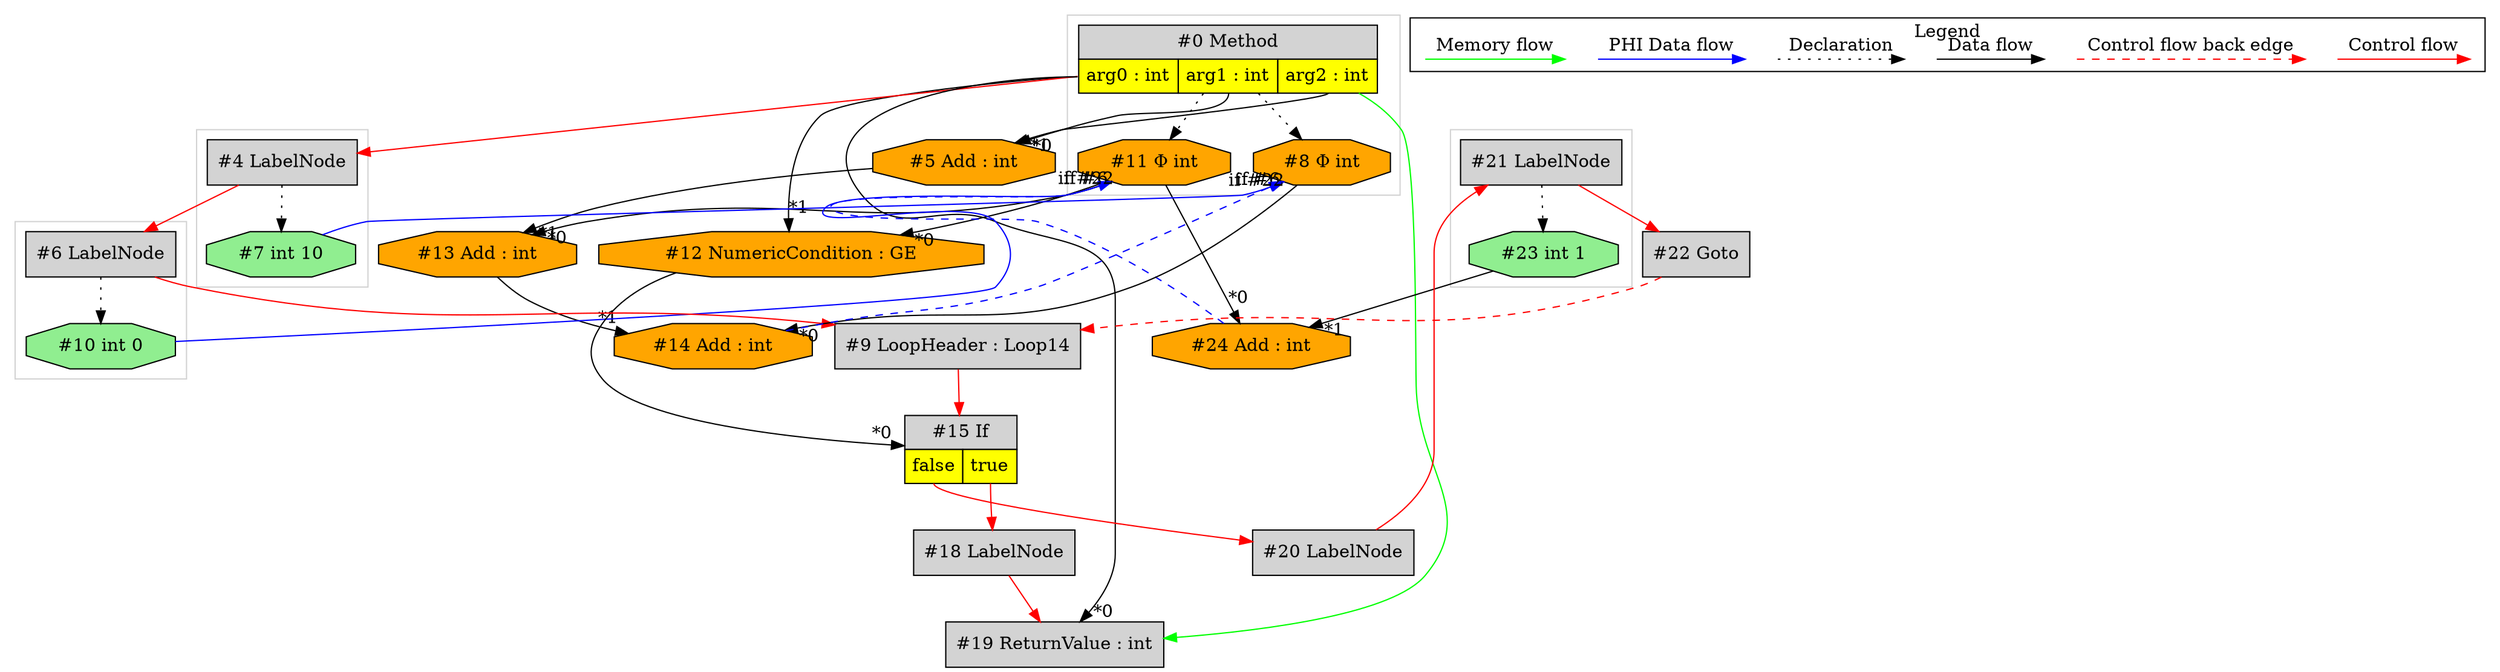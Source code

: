 digraph {
 ordering="in";
 node0[margin="0", label=<<table border="0" cellborder="1" cellspacing="0" cellpadding="5"><tr><td colspan="3">#0 Method</td></tr><tr><td port="prj1" bgcolor="yellow">arg0 : int</td><td port="prj2" bgcolor="yellow">arg1 : int</td><td port="prj3" bgcolor="yellow">arg2 : int</td></tr></table>>,shape=none, fillcolor=lightgrey, style=filled];
 node5[label="#5 Add : int",shape=octagon, fillcolor=orange, style=filled];
 node0:prj2 -> node5[headlabel="*0", labeldistance=2];
 node0:prj3 -> node5[headlabel="*1", labeldistance=2];
 node13[label="#13 Add : int",shape=octagon, fillcolor=orange, style=filled];
 node11 -> node13[headlabel="*0", labeldistance=2];
 node5 -> node13[headlabel="*1", labeldistance=2];
 node11[label="#11 Φ int",shape=octagon, fillcolor=orange, style=filled];
 node0 -> node11[style=dotted];
 node10 -> node11[headlabel="if #6", labeldistance=2, color=blue, constraint=false];
 node24 -> node11[headlabel="if #22", labeldistance=2, color=blue, constraint=false, style=dashed];
 node24[label="#24 Add : int",shape=octagon, fillcolor=orange, style=filled];
 node11 -> node24[headlabel="*0", labeldistance=2];
 node23 -> node24[headlabel="*1", labeldistance=2];
 node23[label="#23 int 1",shape=octagon, fillcolor=lightgreen, style=filled];
 node21 -> node23[style=dotted];
 node21[label="#21 LabelNode",shape=box, fillcolor=lightgrey, style=filled];
 node20 -> node21[labeldistance=2, color=red, fontcolor=red];
 node20[label="#20 LabelNode",shape=box, fillcolor=lightgrey, style=filled];
 node15:prj17 -> node20[labeldistance=2, color=red, fontcolor=red];
 node15[margin="0", label=<<table border="0" cellborder="1" cellspacing="0" cellpadding="5"><tr><td colspan="2">#15 If</td></tr><tr><td port="prj17" bgcolor="yellow">false</td><td port="prj16" bgcolor="yellow">true</td></tr></table>>,shape=none, fillcolor=lightgrey, style=filled];
 node12 -> node15[headlabel="*0", labeldistance=2];
 node9 -> node15[labeldistance=2, color=red, fontcolor=red];
 node9[label="#9 LoopHeader : Loop14",shape=box, fillcolor=lightgrey, style=filled];
 node6 -> node9[labeldistance=2, color=red, fontcolor=red];
 node22 -> node9[labeldistance=2, color=red, fontcolor=red, style=dashed];
 node22[label="#22 Goto",shape=box, fillcolor=lightgrey, style=filled];
 node21 -> node22[labeldistance=2, color=red, fontcolor=red];
 node6[label="#6 LabelNode",shape=box, fillcolor=lightgrey, style=filled];
 node4 -> node6[labeldistance=2, color=red, fontcolor=red];
 node4[label="#4 LabelNode",shape=box, fillcolor=lightgrey, style=filled];
 node0 -> node4[labeldistance=2, color=red, fontcolor=red];
 node7[label="#7 int 10",shape=octagon, fillcolor=lightgreen, style=filled];
 node4 -> node7[style=dotted];
 node8[label="#8 Φ int",shape=octagon, fillcolor=orange, style=filled];
 node0 -> node8[style=dotted];
 node7 -> node8[headlabel="if #6", labeldistance=2, color=blue, constraint=false];
 node14 -> node8[headlabel="if #22", labeldistance=2, color=blue, constraint=false, style=dashed];
 node14[label="#14 Add : int",shape=octagon, fillcolor=orange, style=filled];
 node8 -> node14[headlabel="*0", labeldistance=2];
 node13 -> node14[headlabel="*1", labeldistance=2];
 node10[label="#10 int 0",shape=octagon, fillcolor=lightgreen, style=filled];
 node6 -> node10[style=dotted];
 node12[label="#12 NumericCondition : GE",shape=octagon, fillcolor=orange, style=filled];
 node11 -> node12[headlabel="*0", labeldistance=2];
 node0:prj1 -> node12[headlabel="*1", labeldistance=2];
 node19[label="#19 ReturnValue : int",shape=box, fillcolor=lightgrey, style=filled];
 node0:prj1 -> node19[headlabel="*0", labeldistance=2];
 node18 -> node19[labeldistance=2, color=red, fontcolor=red];
 node0 -> node19[labeldistance=2, color=green, constraint=false];
 node18[label="#18 LabelNode",shape=box, fillcolor=lightgrey, style=filled];
 node15:prj16 -> node18[labeldistance=2, color=red, fontcolor=red];
 subgraph cluster_0 {
  color=lightgray;
  node0;
  node8;
  node11;
 }
 subgraph cluster_1 {
  color=lightgray;
  node6;
  node10;
 }
 subgraph cluster_2 {
  color=lightgray;
  node21;
  node23;
 }
 subgraph cluster_3 {
  color=lightgray;
  node4;
  node7;
 }
 subgraph cluster_000 {
  label = "Legend";
  node [shape=point]
  {
   rank=same;
   c0 [style = invis];
   c1 [style = invis];
   c2 [style = invis];
   c3 [style = invis];
   d0 [style = invis];
   d1 [style = invis];
   d2 [style = invis];
   d3 [style = invis];
   d4 [style = invis];
   d5 [style = invis];
   d6 [style = invis];
   d7 [style = invis];
  }
  c0 -> c1 [label="Control flow", style=solid, color=red]
  c2 -> c3 [label="Control flow back edge", style=dashed, color=red]
  d0 -> d1 [label="Data flow"]
  d2 -> d3 [label="Declaration", style=dotted]
  d4 -> d5 [label="PHI Data flow", color=blue]
  d6 -> d7 [label="Memory flow", color=green]
 }

}
